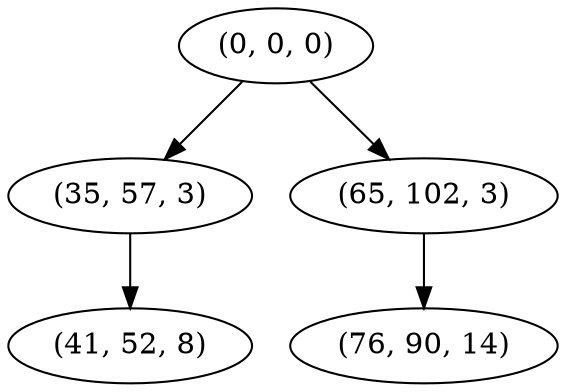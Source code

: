 digraph tree {
    "(0, 0, 0)";
    "(35, 57, 3)";
    "(41, 52, 8)";
    "(65, 102, 3)";
    "(76, 90, 14)";
    "(0, 0, 0)" -> "(35, 57, 3)";
    "(0, 0, 0)" -> "(65, 102, 3)";
    "(35, 57, 3)" -> "(41, 52, 8)";
    "(65, 102, 3)" -> "(76, 90, 14)";
}
